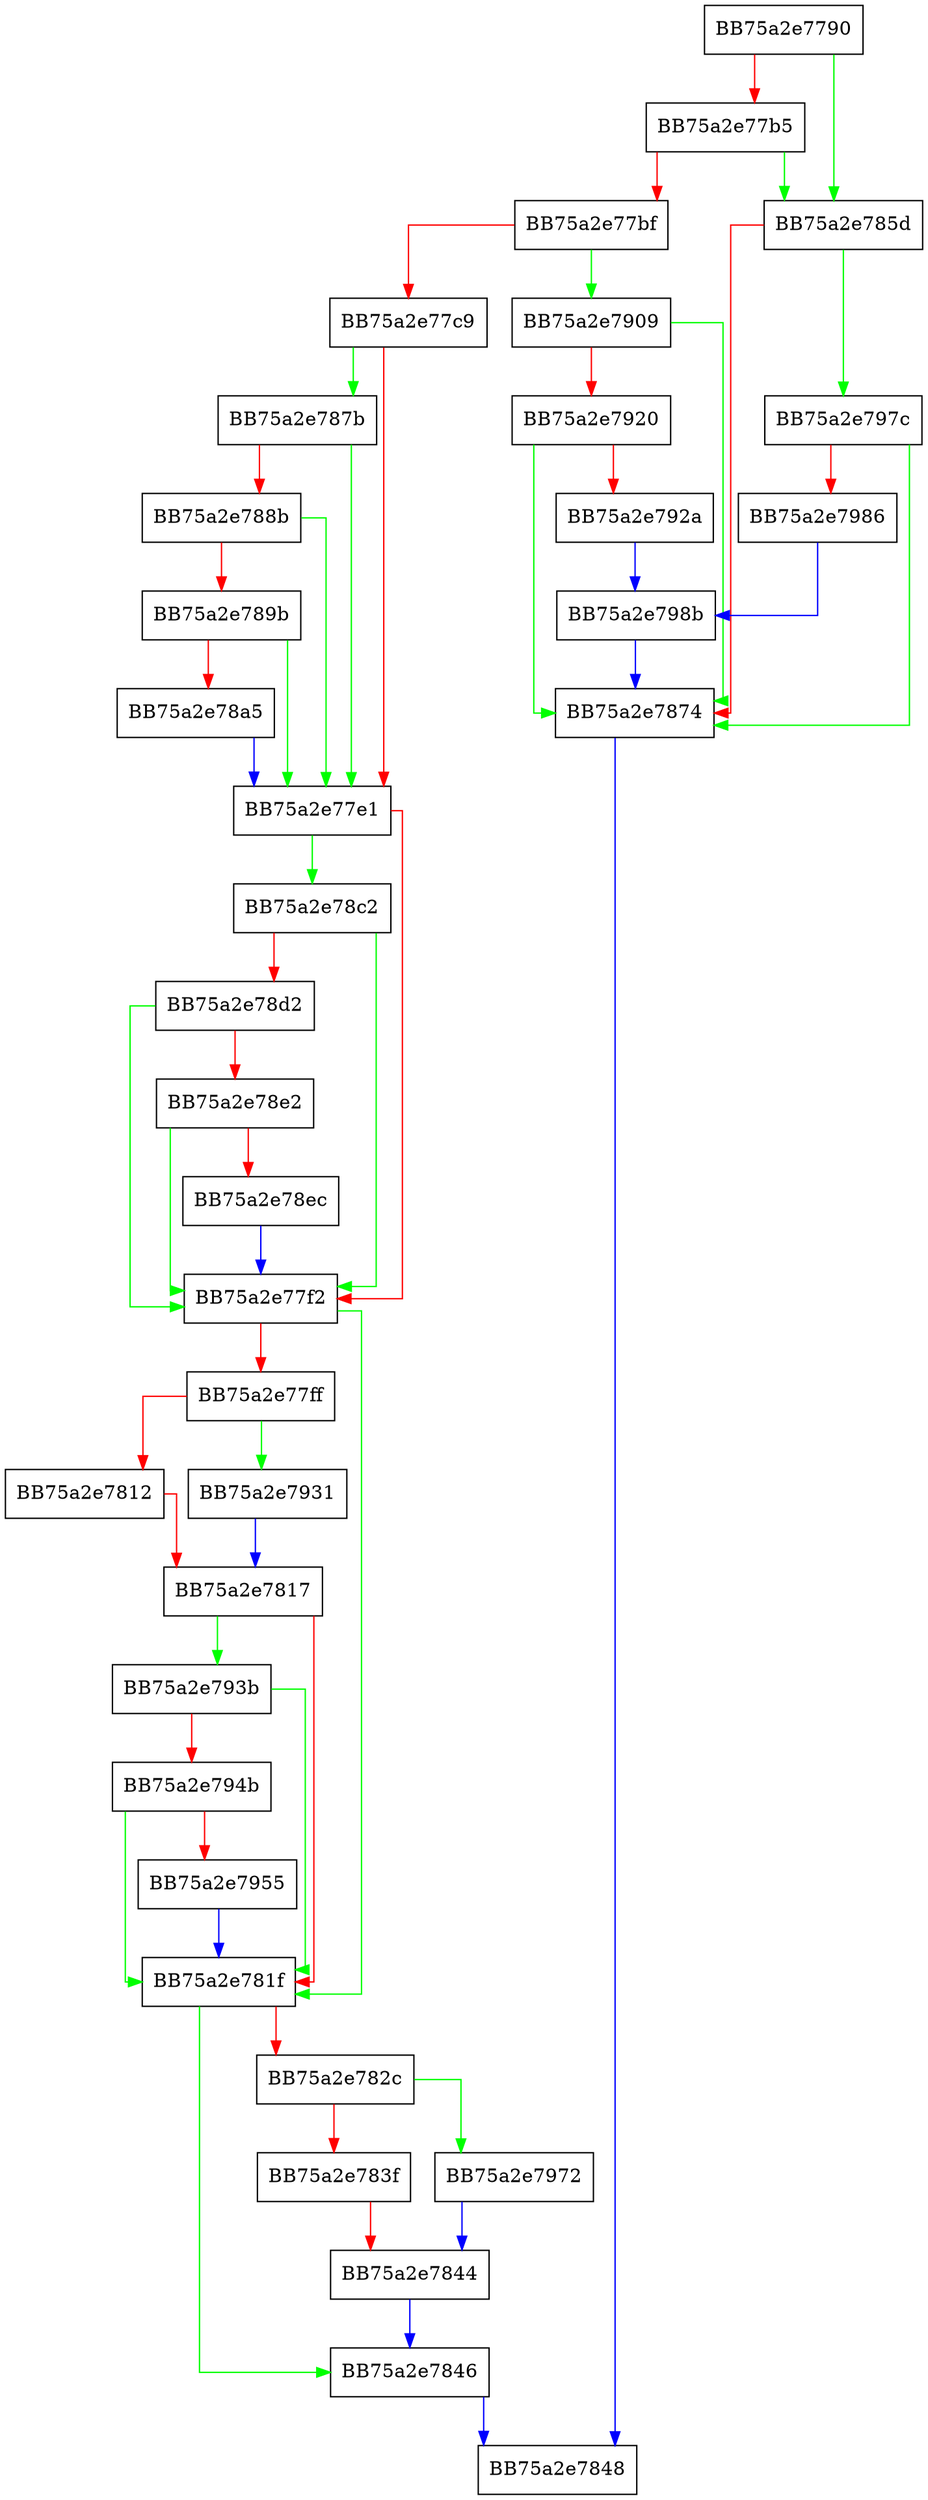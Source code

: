 digraph ProcessNotification {
  node [shape="box"];
  graph [splines=ortho];
  BB75a2e7790 -> BB75a2e785d [color="green"];
  BB75a2e7790 -> BB75a2e77b5 [color="red"];
  BB75a2e77b5 -> BB75a2e785d [color="green"];
  BB75a2e77b5 -> BB75a2e77bf [color="red"];
  BB75a2e77bf -> BB75a2e7909 [color="green"];
  BB75a2e77bf -> BB75a2e77c9 [color="red"];
  BB75a2e77c9 -> BB75a2e787b [color="green"];
  BB75a2e77c9 -> BB75a2e77e1 [color="red"];
  BB75a2e77e1 -> BB75a2e78c2 [color="green"];
  BB75a2e77e1 -> BB75a2e77f2 [color="red"];
  BB75a2e77f2 -> BB75a2e781f [color="green"];
  BB75a2e77f2 -> BB75a2e77ff [color="red"];
  BB75a2e77ff -> BB75a2e7931 [color="green"];
  BB75a2e77ff -> BB75a2e7812 [color="red"];
  BB75a2e7812 -> BB75a2e7817 [color="red"];
  BB75a2e7817 -> BB75a2e793b [color="green"];
  BB75a2e7817 -> BB75a2e781f [color="red"];
  BB75a2e781f -> BB75a2e7846 [color="green"];
  BB75a2e781f -> BB75a2e782c [color="red"];
  BB75a2e782c -> BB75a2e7972 [color="green"];
  BB75a2e782c -> BB75a2e783f [color="red"];
  BB75a2e783f -> BB75a2e7844 [color="red"];
  BB75a2e7844 -> BB75a2e7846 [color="blue"];
  BB75a2e7846 -> BB75a2e7848 [color="blue"];
  BB75a2e785d -> BB75a2e797c [color="green"];
  BB75a2e785d -> BB75a2e7874 [color="red"];
  BB75a2e7874 -> BB75a2e7848 [color="blue"];
  BB75a2e787b -> BB75a2e77e1 [color="green"];
  BB75a2e787b -> BB75a2e788b [color="red"];
  BB75a2e788b -> BB75a2e77e1 [color="green"];
  BB75a2e788b -> BB75a2e789b [color="red"];
  BB75a2e789b -> BB75a2e77e1 [color="green"];
  BB75a2e789b -> BB75a2e78a5 [color="red"];
  BB75a2e78a5 -> BB75a2e77e1 [color="blue"];
  BB75a2e78c2 -> BB75a2e77f2 [color="green"];
  BB75a2e78c2 -> BB75a2e78d2 [color="red"];
  BB75a2e78d2 -> BB75a2e77f2 [color="green"];
  BB75a2e78d2 -> BB75a2e78e2 [color="red"];
  BB75a2e78e2 -> BB75a2e77f2 [color="green"];
  BB75a2e78e2 -> BB75a2e78ec [color="red"];
  BB75a2e78ec -> BB75a2e77f2 [color="blue"];
  BB75a2e7909 -> BB75a2e7874 [color="green"];
  BB75a2e7909 -> BB75a2e7920 [color="red"];
  BB75a2e7920 -> BB75a2e7874 [color="green"];
  BB75a2e7920 -> BB75a2e792a [color="red"];
  BB75a2e792a -> BB75a2e798b [color="blue"];
  BB75a2e7931 -> BB75a2e7817 [color="blue"];
  BB75a2e793b -> BB75a2e781f [color="green"];
  BB75a2e793b -> BB75a2e794b [color="red"];
  BB75a2e794b -> BB75a2e781f [color="green"];
  BB75a2e794b -> BB75a2e7955 [color="red"];
  BB75a2e7955 -> BB75a2e781f [color="blue"];
  BB75a2e7972 -> BB75a2e7844 [color="blue"];
  BB75a2e797c -> BB75a2e7874 [color="green"];
  BB75a2e797c -> BB75a2e7986 [color="red"];
  BB75a2e7986 -> BB75a2e798b [color="blue"];
  BB75a2e798b -> BB75a2e7874 [color="blue"];
}